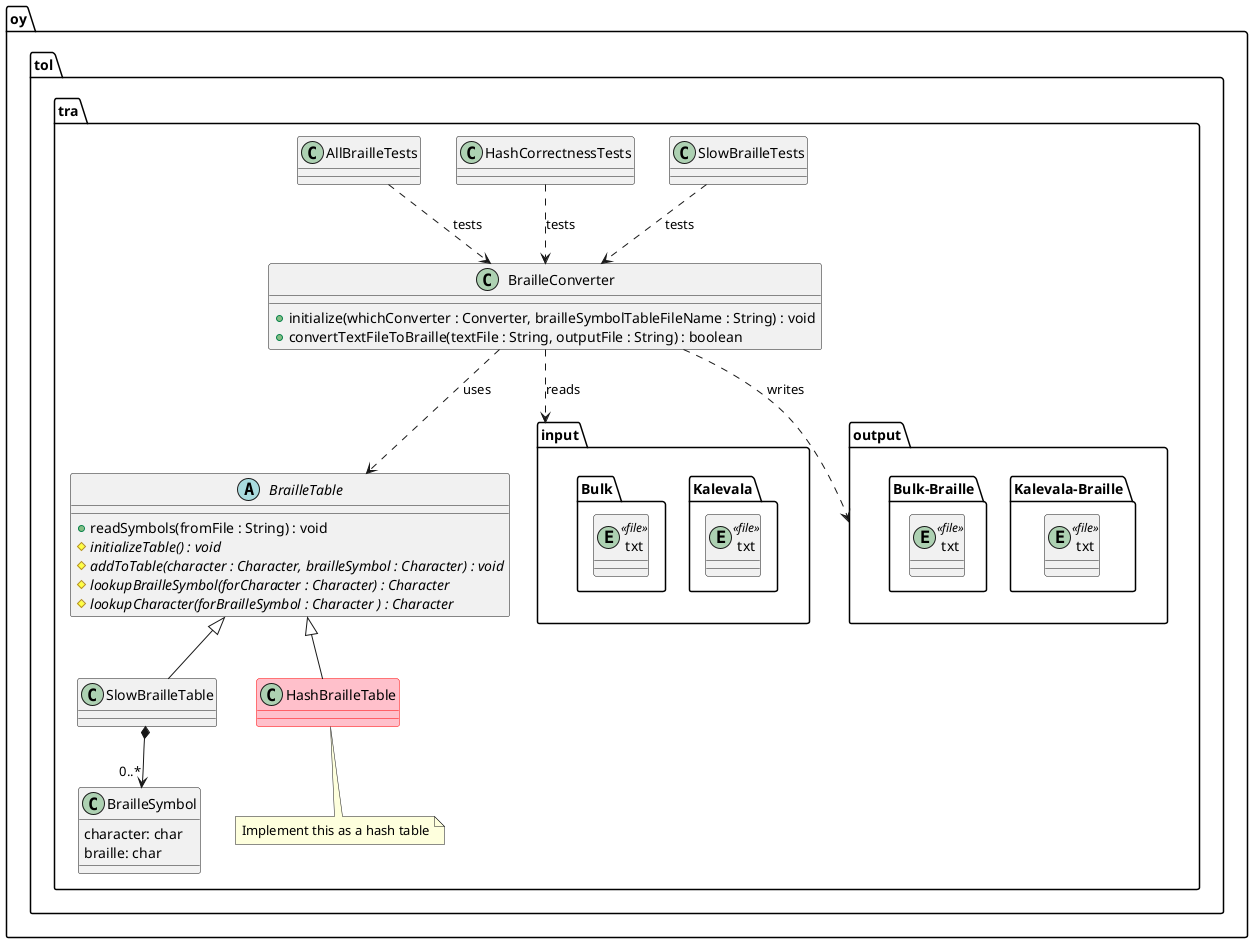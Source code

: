 @startuml
package oy.tol.tra {
    class BrailleSymbol {
        character: char
        braille: char
    }
    abstract class BrailleTable {
        +readSymbols(fromFile : String) : void 
        #{abstract}initializeTable() : void
        #{abstract}addToTable(character : Character, brailleSymbol : Character) : void
        #{abstract}lookupBrailleSymbol(forCharacter : Character) : Character
        #{abstract}lookupCharacter(forBrailleSymbol : Character ) : Character
    }
    class SlowBrailleTable {
    }
    SlowBrailleTable *--> "0..*" BrailleSymbol
    BrailleTable <|-- SlowBrailleTable
    BrailleTable <|-- HashBrailleTable
    class HashBrailleTable #pink;line:red
    note bottom of HashBrailleTable 
       Implement this as a hash table
    end note
    class BrailleConverter {
        +initialize(whichConverter : Converter, brailleSymbolTableFileName : String) : void
        +convertTextFileToBraille(textFile : String, outputFile : String) : boolean
    }
    package input {
        entity Kalevala.txt <<file>>
        entity Bulk.txt <<file>>
    }
    package output {
        entity Kalevala-Braille.txt <<file>>
        entity Bulk-Braille.txt <<file>>
    }
    BrailleConverter ..> input : reads
    BrailleConverter ..> output : writes
    BrailleConverter ..> BrailleTable : uses
    SlowBrailleTests ..> BrailleConverter : tests
    HashCorrectnessTests ..> BrailleConverter : tests
    AllBrailleTests ..> BrailleConverter : tests
}
@enduml